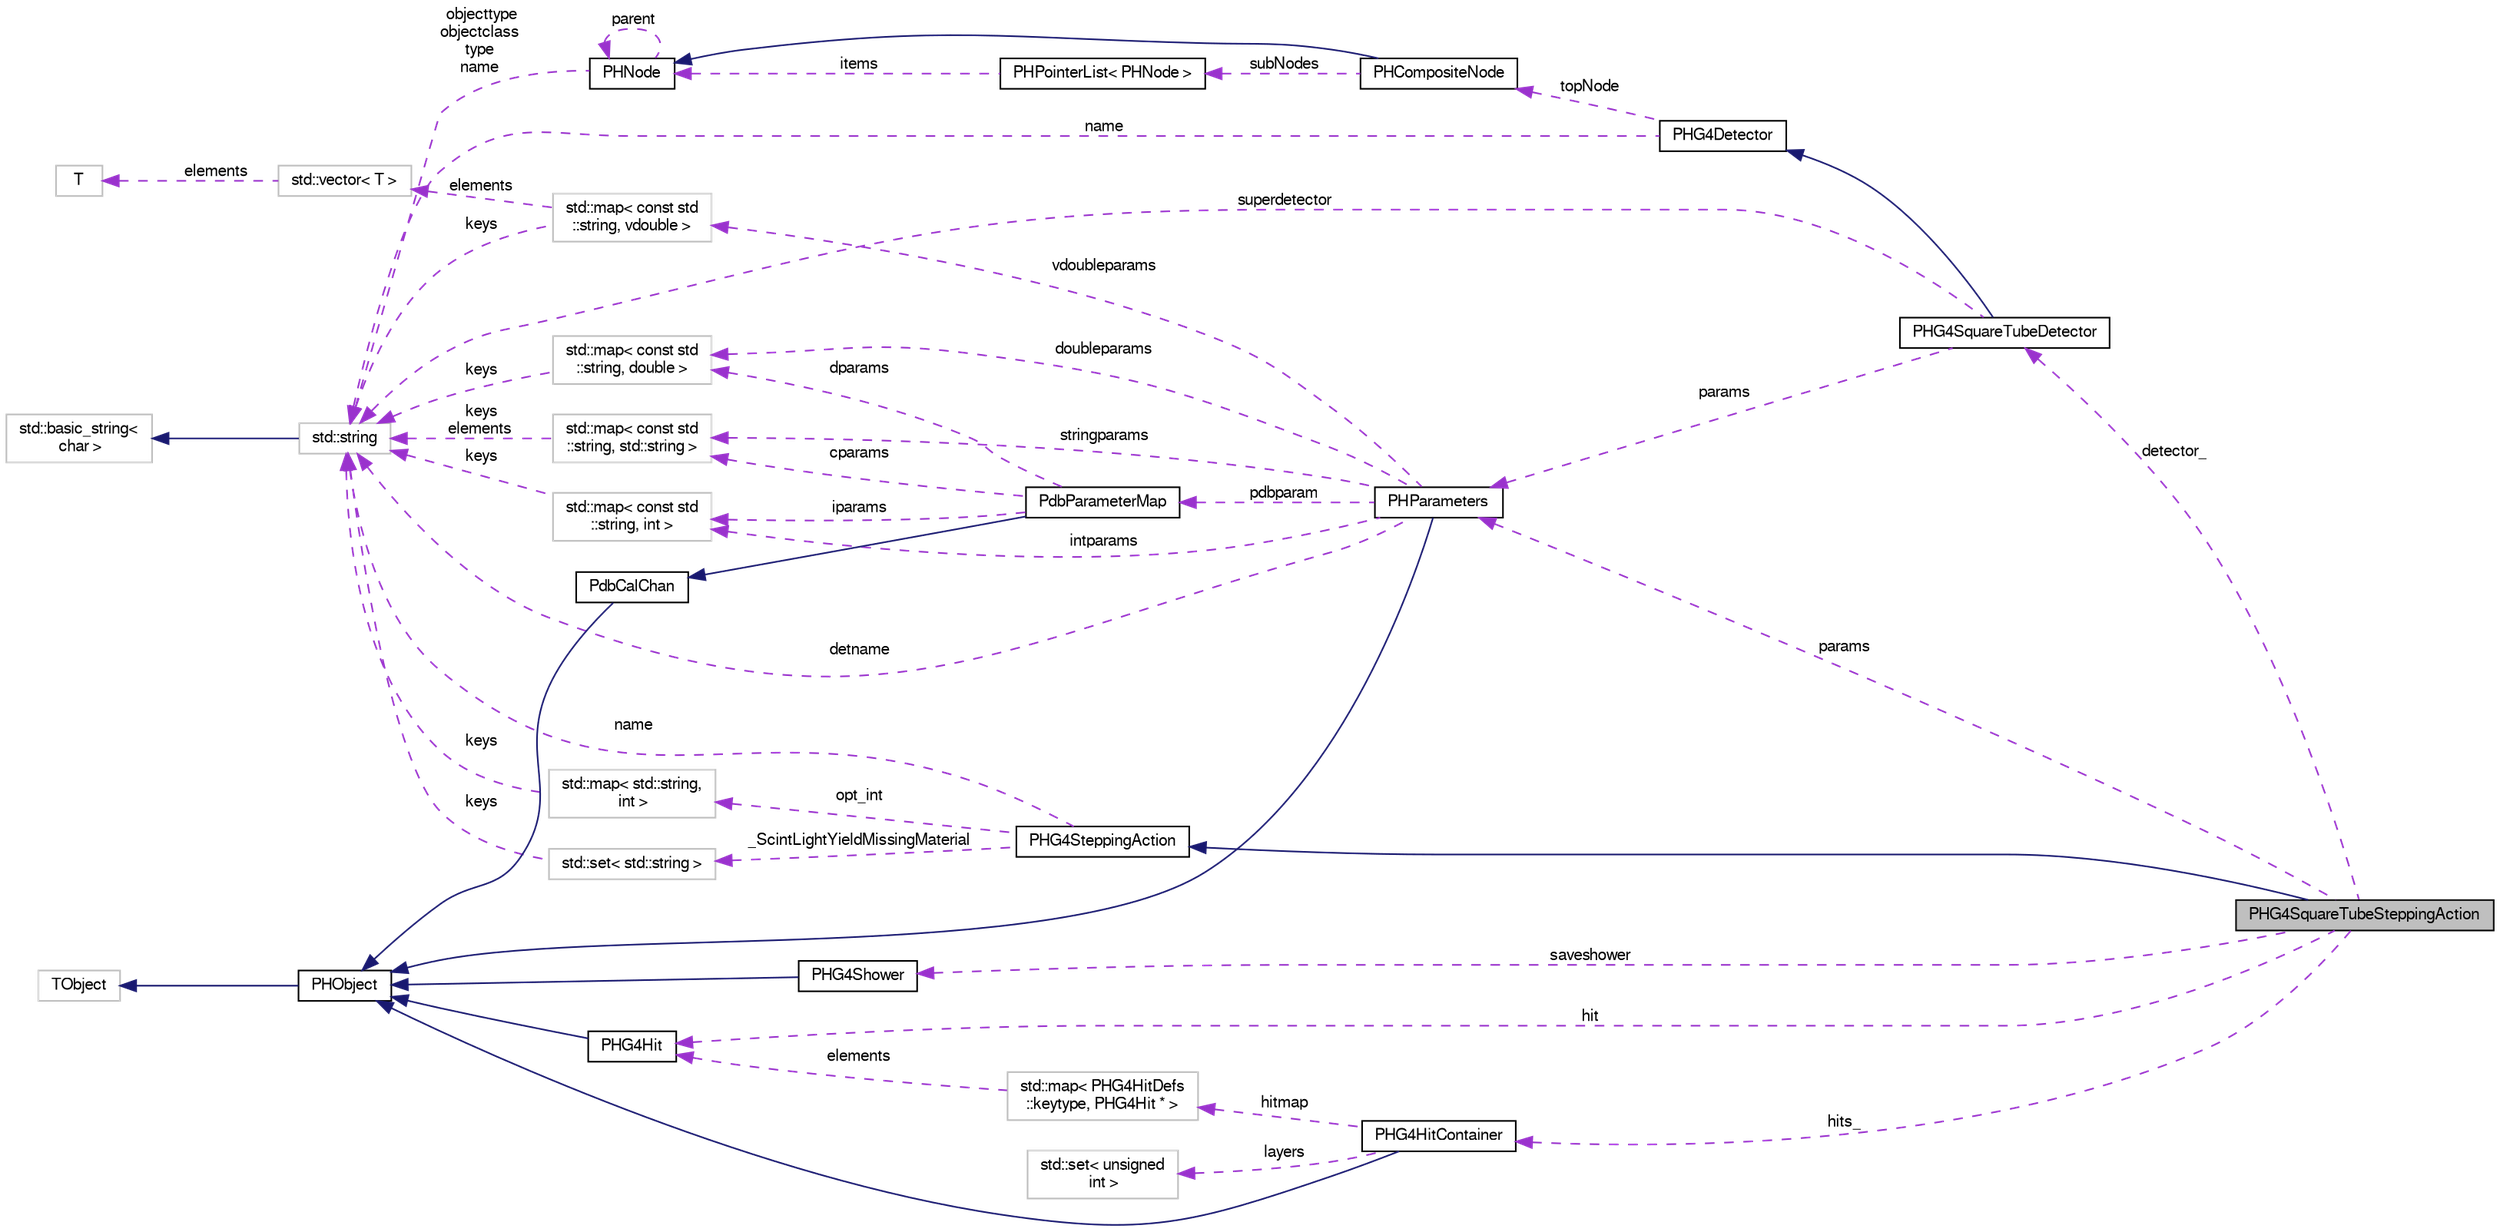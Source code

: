 digraph "PHG4SquareTubeSteppingAction"
{
  bgcolor="transparent";
  edge [fontname="FreeSans",fontsize="10",labelfontname="FreeSans",labelfontsize="10"];
  node [fontname="FreeSans",fontsize="10",shape=record];
  rankdir="LR";
  Node1 [label="PHG4SquareTubeSteppingAction",height=0.2,width=0.4,color="black", fillcolor="grey75", style="filled" fontcolor="black"];
  Node2 -> Node1 [dir="back",color="midnightblue",fontsize="10",style="solid",fontname="FreeSans"];
  Node2 [label="PHG4SteppingAction",height=0.2,width=0.4,color="black",URL="$df/d3f/classPHG4SteppingAction.html"];
  Node3 -> Node2 [dir="back",color="darkorchid3",fontsize="10",style="dashed",label=" opt_int" ,fontname="FreeSans"];
  Node3 [label="std::map\< std::string,\l int \>",height=0.2,width=0.4,color="grey75"];
  Node4 -> Node3 [dir="back",color="darkorchid3",fontsize="10",style="dashed",label=" keys" ,fontname="FreeSans"];
  Node4 [label="std::string",height=0.2,width=0.4,color="grey75",tooltip="STL class. "];
  Node5 -> Node4 [dir="back",color="midnightblue",fontsize="10",style="solid",fontname="FreeSans"];
  Node5 [label="std::basic_string\<\l char \>",height=0.2,width=0.4,color="grey75",tooltip="STL class. "];
  Node6 -> Node2 [dir="back",color="darkorchid3",fontsize="10",style="dashed",label=" _ScintLightYieldMissingMaterial" ,fontname="FreeSans"];
  Node6 [label="std::set\< std::string \>",height=0.2,width=0.4,color="grey75"];
  Node4 -> Node6 [dir="back",color="darkorchid3",fontsize="10",style="dashed",label=" keys" ,fontname="FreeSans"];
  Node4 -> Node2 [dir="back",color="darkorchid3",fontsize="10",style="dashed",label=" name" ,fontname="FreeSans"];
  Node7 -> Node1 [dir="back",color="darkorchid3",fontsize="10",style="dashed",label=" detector_" ,fontname="FreeSans"];
  Node7 [label="PHG4SquareTubeDetector",height=0.2,width=0.4,color="black",URL="$d9/d87/classPHG4SquareTubeDetector.html"];
  Node8 -> Node7 [dir="back",color="midnightblue",fontsize="10",style="solid",fontname="FreeSans"];
  Node8 [label="PHG4Detector",height=0.2,width=0.4,color="black",URL="$d3/de7/classPHG4Detector.html",tooltip="base class for phenix detector creation "];
  Node4 -> Node8 [dir="back",color="darkorchid3",fontsize="10",style="dashed",label=" name" ,fontname="FreeSans"];
  Node9 -> Node8 [dir="back",color="darkorchid3",fontsize="10",style="dashed",label=" topNode" ,fontname="FreeSans"];
  Node9 [label="PHCompositeNode",height=0.2,width=0.4,color="black",URL="$d5/dca/classPHCompositeNode.html"];
  Node10 -> Node9 [dir="back",color="midnightblue",fontsize="10",style="solid",fontname="FreeSans"];
  Node10 [label="PHNode",height=0.2,width=0.4,color="black",URL="$dc/d82/classPHNode.html"];
  Node10 -> Node10 [dir="back",color="darkorchid3",fontsize="10",style="dashed",label=" parent" ,fontname="FreeSans"];
  Node4 -> Node10 [dir="back",color="darkorchid3",fontsize="10",style="dashed",label=" objecttype\nobjectclass\ntype\nname" ,fontname="FreeSans"];
  Node11 -> Node9 [dir="back",color="darkorchid3",fontsize="10",style="dashed",label=" subNodes" ,fontname="FreeSans"];
  Node11 [label="PHPointerList\< PHNode \>",height=0.2,width=0.4,color="black",URL="$d6/d86/classPHPointerList.html"];
  Node10 -> Node11 [dir="back",color="darkorchid3",fontsize="10",style="dashed",label=" items" ,fontname="FreeSans"];
  Node12 -> Node7 [dir="back",color="darkorchid3",fontsize="10",style="dashed",label=" params" ,fontname="FreeSans"];
  Node12 [label="PHParameters",height=0.2,width=0.4,color="black",URL="$dd/dae/classPHParameters.html"];
  Node13 -> Node12 [dir="back",color="midnightblue",fontsize="10",style="solid",fontname="FreeSans"];
  Node13 [label="PHObject",height=0.2,width=0.4,color="black",URL="$d9/d24/classPHObject.html"];
  Node14 -> Node13 [dir="back",color="midnightblue",fontsize="10",style="solid",fontname="FreeSans"];
  Node14 [label="TObject",height=0.2,width=0.4,color="grey75"];
  Node15 -> Node12 [dir="back",color="darkorchid3",fontsize="10",style="dashed",label=" doubleparams" ,fontname="FreeSans"];
  Node15 [label="std::map\< const std\l::string, double \>",height=0.2,width=0.4,color="grey75"];
  Node4 -> Node15 [dir="back",color="darkorchid3",fontsize="10",style="dashed",label=" keys" ,fontname="FreeSans"];
  Node16 -> Node12 [dir="back",color="darkorchid3",fontsize="10",style="dashed",label=" intparams" ,fontname="FreeSans"];
  Node16 [label="std::map\< const std\l::string, int \>",height=0.2,width=0.4,color="grey75"];
  Node4 -> Node16 [dir="back",color="darkorchid3",fontsize="10",style="dashed",label=" keys" ,fontname="FreeSans"];
  Node17 -> Node12 [dir="back",color="darkorchid3",fontsize="10",style="dashed",label=" pdbparam" ,fontname="FreeSans"];
  Node17 [label="PdbParameterMap",height=0.2,width=0.4,color="black",URL="$d8/d21/classPdbParameterMap.html"];
  Node18 -> Node17 [dir="back",color="midnightblue",fontsize="10",style="solid",fontname="FreeSans"];
  Node18 [label="PdbCalChan",height=0.2,width=0.4,color="black",URL="$d6/d4b/classPdbCalChan.html"];
  Node13 -> Node18 [dir="back",color="midnightblue",fontsize="10",style="solid",fontname="FreeSans"];
  Node15 -> Node17 [dir="back",color="darkorchid3",fontsize="10",style="dashed",label=" dparams" ,fontname="FreeSans"];
  Node16 -> Node17 [dir="back",color="darkorchid3",fontsize="10",style="dashed",label=" iparams" ,fontname="FreeSans"];
  Node19 -> Node17 [dir="back",color="darkorchid3",fontsize="10",style="dashed",label=" cparams" ,fontname="FreeSans"];
  Node19 [label="std::map\< const std\l::string, std::string \>",height=0.2,width=0.4,color="grey75"];
  Node4 -> Node19 [dir="back",color="darkorchid3",fontsize="10",style="dashed",label=" keys\nelements" ,fontname="FreeSans"];
  Node19 -> Node12 [dir="back",color="darkorchid3",fontsize="10",style="dashed",label=" stringparams" ,fontname="FreeSans"];
  Node4 -> Node12 [dir="back",color="darkorchid3",fontsize="10",style="dashed",label=" detname" ,fontname="FreeSans"];
  Node20 -> Node12 [dir="back",color="darkorchid3",fontsize="10",style="dashed",label=" vdoubleparams" ,fontname="FreeSans"];
  Node20 [label="std::map\< const std\l::string, vdouble \>",height=0.2,width=0.4,color="grey75"];
  Node4 -> Node20 [dir="back",color="darkorchid3",fontsize="10",style="dashed",label=" keys" ,fontname="FreeSans"];
  Node21 -> Node20 [dir="back",color="darkorchid3",fontsize="10",style="dashed",label=" elements" ,fontname="FreeSans"];
  Node21 [label="std::vector\< T \>",height=0.2,width=0.4,color="grey75",tooltip="STL class. "];
  Node22 -> Node21 [dir="back",color="darkorchid3",fontsize="10",style="dashed",label=" elements" ,fontname="FreeSans"];
  Node22 [label="T",height=0.2,width=0.4,color="grey75"];
  Node4 -> Node7 [dir="back",color="darkorchid3",fontsize="10",style="dashed",label=" superdetector" ,fontname="FreeSans"];
  Node23 -> Node1 [dir="back",color="darkorchid3",fontsize="10",style="dashed",label=" saveshower" ,fontname="FreeSans"];
  Node23 [label="PHG4Shower",height=0.2,width=0.4,color="black",URL="$db/d88/classPHG4Shower.html"];
  Node13 -> Node23 [dir="back",color="midnightblue",fontsize="10",style="solid",fontname="FreeSans"];
  Node24 -> Node1 [dir="back",color="darkorchid3",fontsize="10",style="dashed",label=" hit" ,fontname="FreeSans"];
  Node24 [label="PHG4Hit",height=0.2,width=0.4,color="black",URL="$d3/d9e/classPHG4Hit.html"];
  Node13 -> Node24 [dir="back",color="midnightblue",fontsize="10",style="solid",fontname="FreeSans"];
  Node12 -> Node1 [dir="back",color="darkorchid3",fontsize="10",style="dashed",label=" params" ,fontname="FreeSans"];
  Node25 -> Node1 [dir="back",color="darkorchid3",fontsize="10",style="dashed",label=" hits_" ,fontname="FreeSans"];
  Node25 [label="PHG4HitContainer",height=0.2,width=0.4,color="black",URL="$d4/d30/classPHG4HitContainer.html"];
  Node13 -> Node25 [dir="back",color="midnightblue",fontsize="10",style="solid",fontname="FreeSans"];
  Node26 -> Node25 [dir="back",color="darkorchid3",fontsize="10",style="dashed",label=" layers" ,fontname="FreeSans"];
  Node26 [label="std::set\< unsigned\l int \>",height=0.2,width=0.4,color="grey75"];
  Node27 -> Node25 [dir="back",color="darkorchid3",fontsize="10",style="dashed",label=" hitmap" ,fontname="FreeSans"];
  Node27 [label="std::map\< PHG4HitDefs\l::keytype, PHG4Hit * \>",height=0.2,width=0.4,color="grey75"];
  Node24 -> Node27 [dir="back",color="darkorchid3",fontsize="10",style="dashed",label=" elements" ,fontname="FreeSans"];
}
